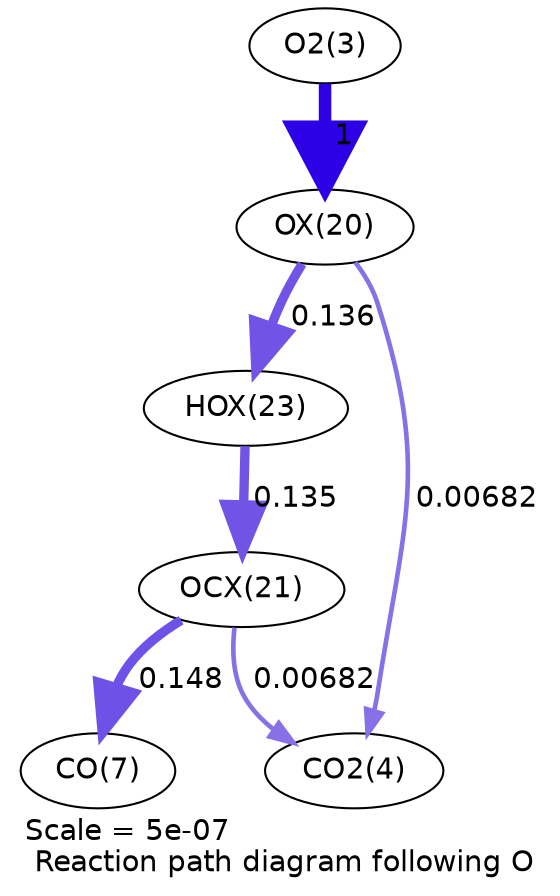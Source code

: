 digraph reaction_paths {
center=1;
s5 -> s23[fontname="Helvetica", penwidth=6, arrowsize=3, color="0.7, 1.5, 0.9"
, label=" 1"];
s23 -> s26[fontname="Helvetica", penwidth=4.49, arrowsize=2.25, color="0.7, 0.636, 0.9"
, label=" 0.136"];
s23 -> s6[fontname="Helvetica", penwidth=2.23, arrowsize=1.12, color="0.7, 0.507, 0.9"
, label=" 0.00682"];
s26 -> s24[fontname="Helvetica", penwidth=4.49, arrowsize=2.25, color="0.7, 0.635, 0.9"
, label=" 0.135"];
s24 -> s9[fontname="Helvetica", penwidth=4.56, arrowsize=2.28, color="0.7, 0.648, 0.9"
, label=" 0.148"];
s24 -> s6[fontname="Helvetica", penwidth=2.23, arrowsize=1.12, color="0.7, 0.507, 0.9"
, label=" 0.00682"];
s5 [ fontname="Helvetica", label="O2(3)"];
s6 [ fontname="Helvetica", label="CO2(4)"];
s9 [ fontname="Helvetica", label="CO(7)"];
s23 [ fontname="Helvetica", label="OX(20)"];
s24 [ fontname="Helvetica", label="OCX(21)"];
s26 [ fontname="Helvetica", label="HOX(23)"];
 label = "Scale = 5e-07\l Reaction path diagram following O";
 fontname = "Helvetica";
}
